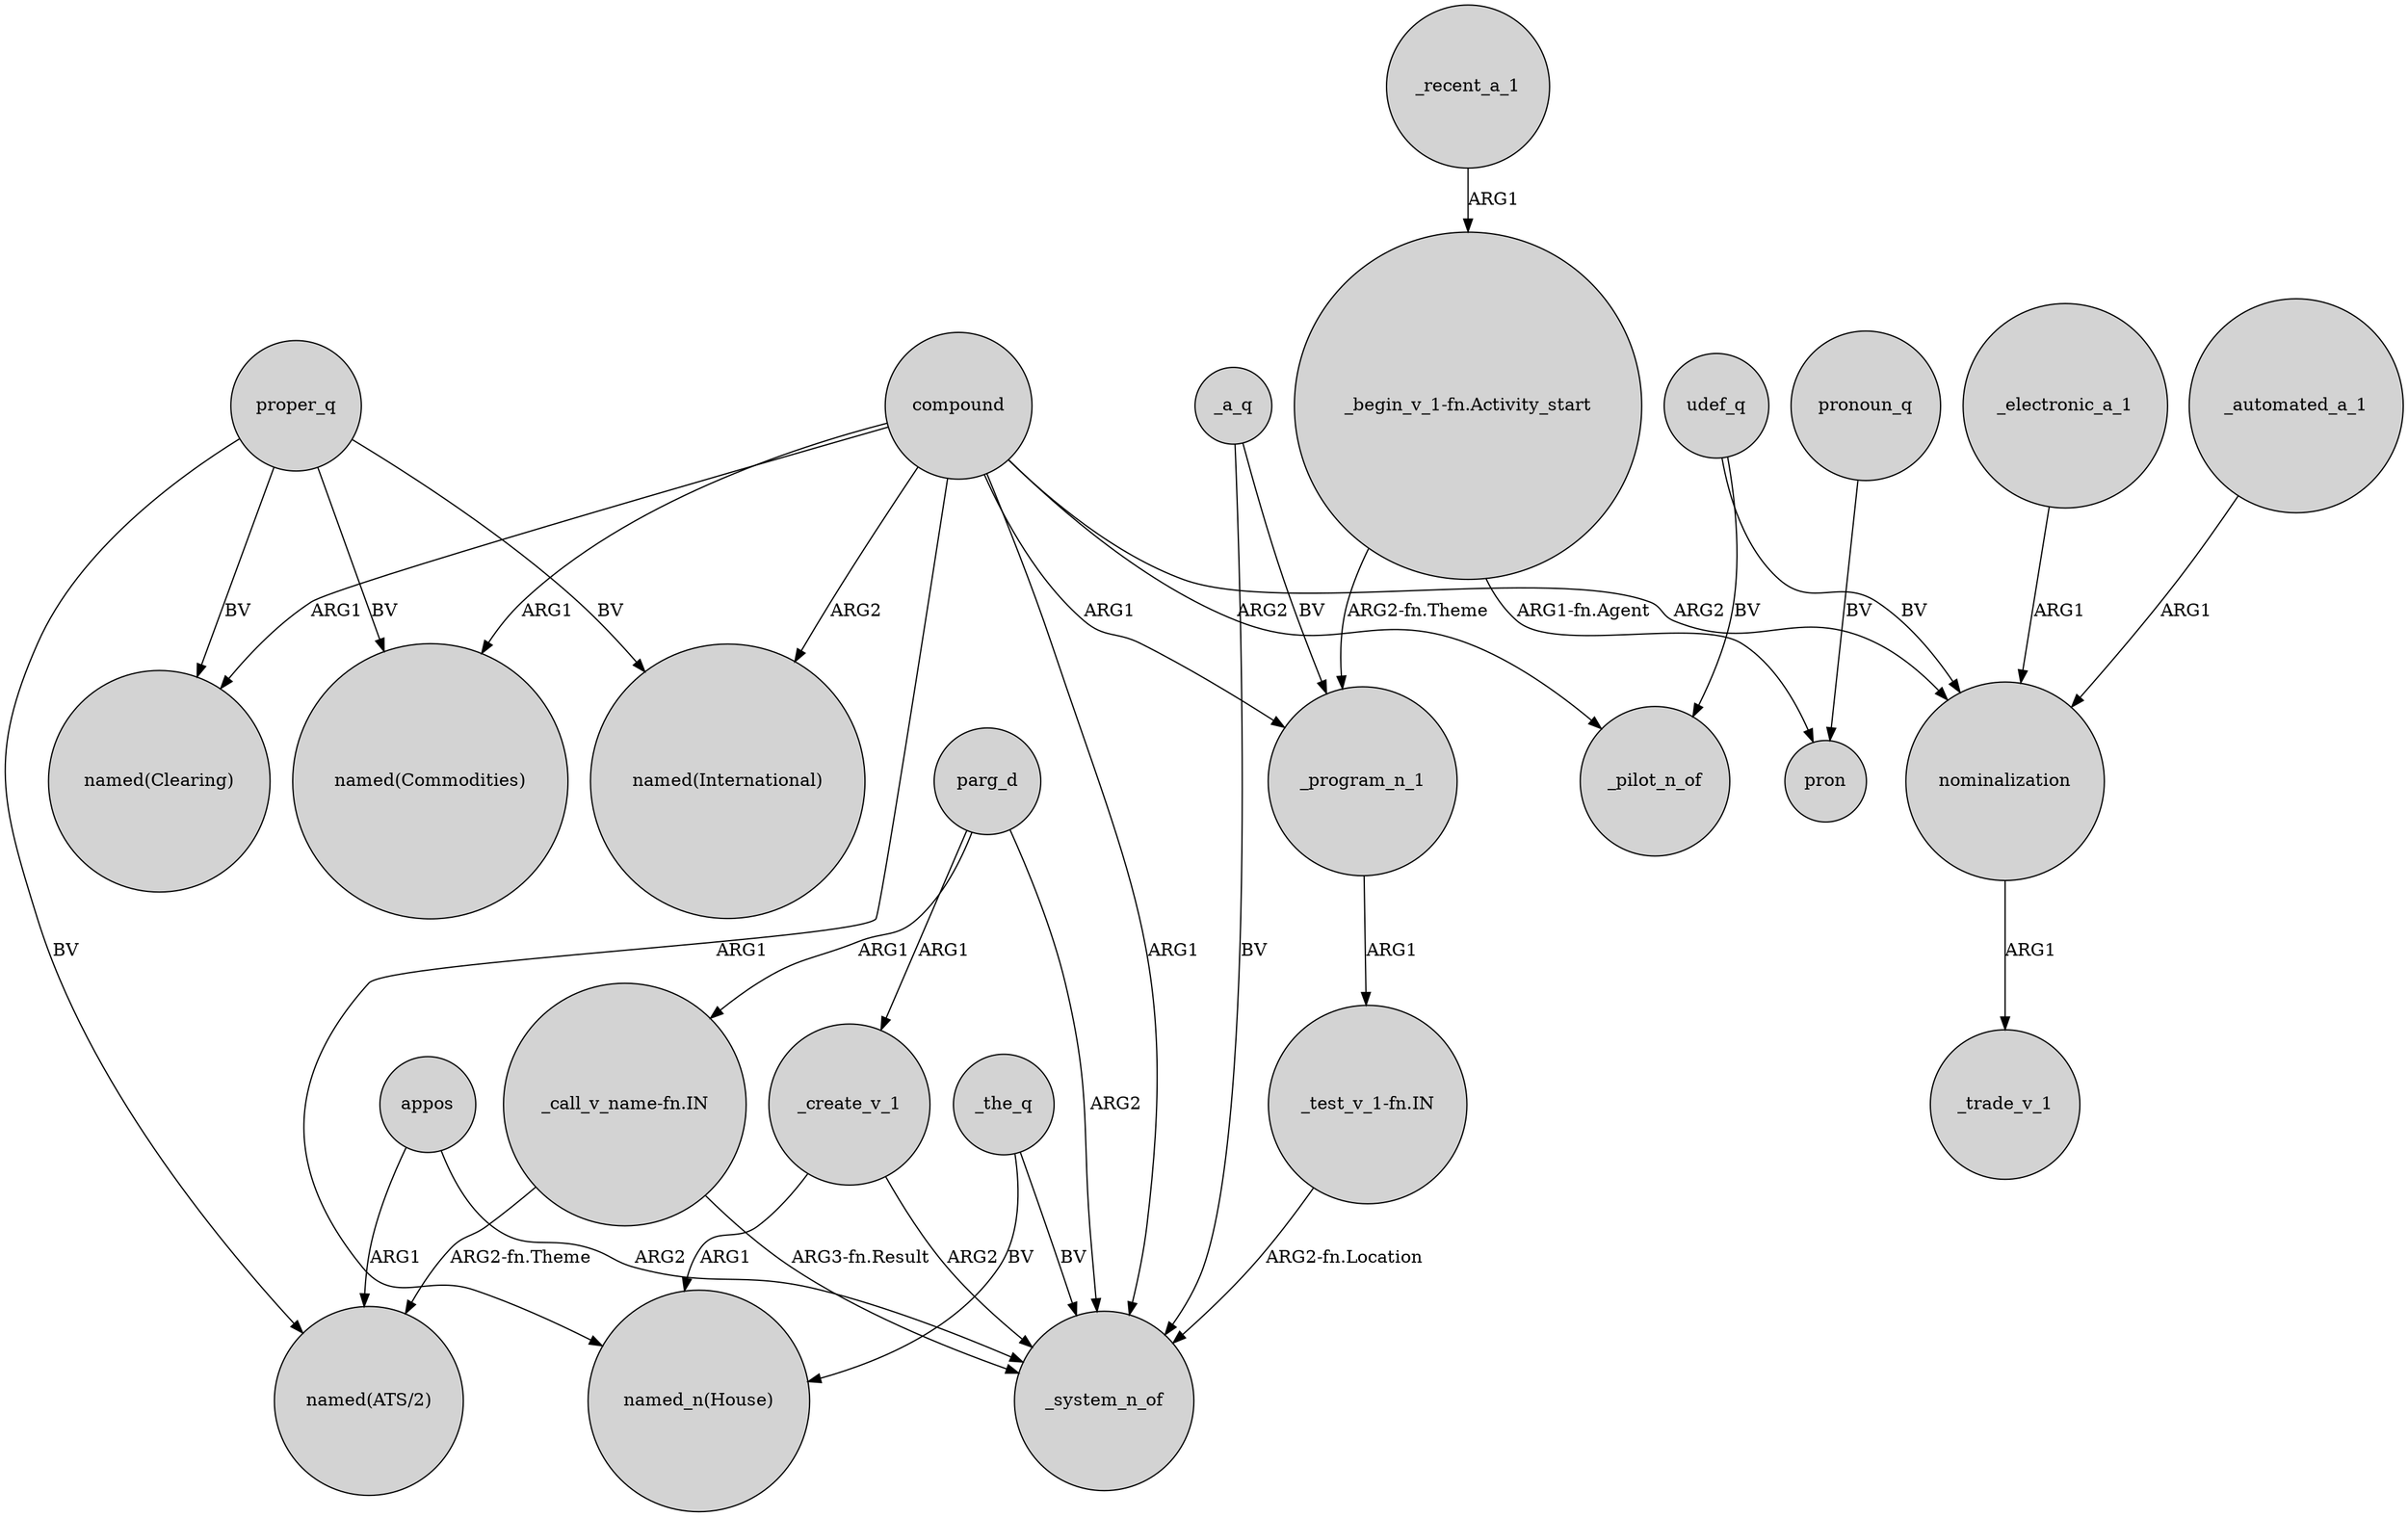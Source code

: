 digraph {
	node [shape=circle style=filled]
	_automated_a_1 -> nominalization [label=ARG1]
	"_begin_v_1-fn.Activity_start" -> _program_n_1 [label="ARG2-fn.Theme"]
	appos -> "named(ATS/2)" [label=ARG1]
	_create_v_1 -> _system_n_of [label=ARG2]
	_recent_a_1 -> "_begin_v_1-fn.Activity_start" [label=ARG1]
	"_begin_v_1-fn.Activity_start" -> pron [label="ARG1-fn.Agent"]
	compound -> _system_n_of [label=ARG1]
	compound -> "named(Clearing)" [label=ARG1]
	parg_d -> _create_v_1 [label=ARG1]
	compound -> _pilot_n_of [label=ARG2]
	"_call_v_name-fn.IN" -> _system_n_of [label="ARG3-fn.Result"]
	_program_n_1 -> "_test_v_1-fn.IN" [label=ARG1]
	"_test_v_1-fn.IN" -> _system_n_of [label="ARG2-fn.Location"]
	compound -> nominalization [label=ARG2]
	_create_v_1 -> "named_n(House)" [label=ARG1]
	compound -> "named_n(House)" [label=ARG1]
	nominalization -> _trade_v_1 [label=ARG1]
	_the_q -> "named_n(House)" [label=BV]
	proper_q -> "named(Commodities)" [label=BV]
	parg_d -> _system_n_of [label=ARG2]
	parg_d -> "_call_v_name-fn.IN" [label=ARG1]
	pronoun_q -> pron [label=BV]
	udef_q -> _pilot_n_of [label=BV]
	compound -> "named(International)" [label=ARG2]
	_a_q -> _program_n_1 [label=BV]
	udef_q -> nominalization [label=BV]
	_a_q -> _system_n_of [label=BV]
	compound -> _program_n_1 [label=ARG1]
	_the_q -> _system_n_of [label=BV]
	proper_q -> "named(International)" [label=BV]
	"_call_v_name-fn.IN" -> "named(ATS/2)" [label="ARG2-fn.Theme"]
	proper_q -> "named(ATS/2)" [label=BV]
	_electronic_a_1 -> nominalization [label=ARG1]
	appos -> _system_n_of [label=ARG2]
	compound -> "named(Commodities)" [label=ARG1]
	proper_q -> "named(Clearing)" [label=BV]
}
